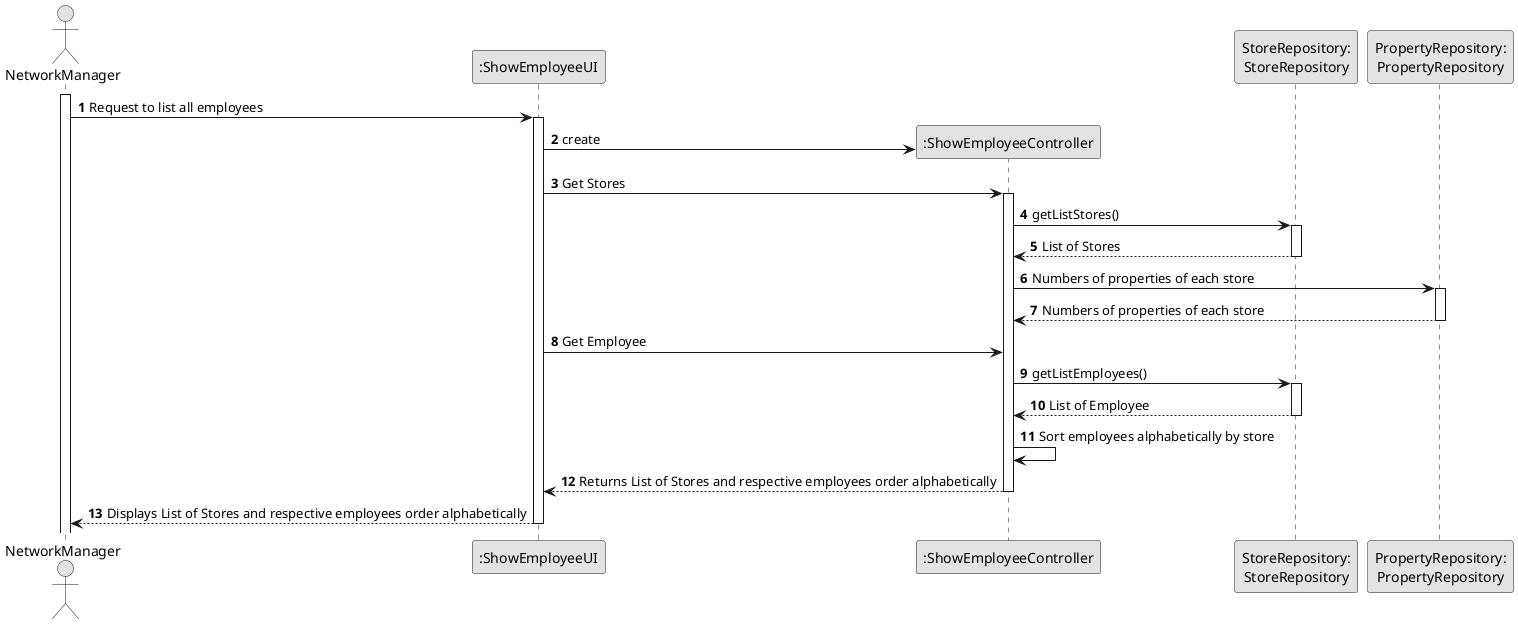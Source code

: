 @startuml
skinparam monochrome true
skinparam packageStyle rectangle
skinparam shadowing false

autonumber

'hide footbox
actor "NetworkManager" as nm
participant ":ShowEmployeeUI" as UI
participant ":ShowEmployeeController" as CTRL
participant "StoreRepository:\nStoreRepository" as StoreRepository
participant "PropertyRepository:\nPropertyRepository" as PropertyRepository


activate nm

        nm -> UI :  Request to list all employees
        activate UI

        UI -> CTRL** : create

        UI -> CTRL : Get Stores
        activate CTRL




CTRL -> StoreRepository: getListStores()
         activate StoreRepository

         StoreRepository --> CTRL: List of Stores

         deactivate StoreRepository

         CTRL->PropertyRepository: Numbers of properties of each store
         activate PropertyRepository
         PropertyRepository-->CTRL:Numbers of properties of each store
         deactivate PropertyRepository

         UI->CTRL: Get Employee

         CTRL->StoreRepository:getListEmployees()
         activate StoreRepository

         StoreRepository --> CTRL: List of Employee
         deactivate StoreRepository

         CTRL->CTRL:Sort employees alphabetically by store
         CTRL --> UI : Returns List of Stores and respective employees order alphabetically
         deactivate CTRL
         UI-->nm: Displays List of Stores and respective employees order alphabetically
        deactivate UI


@enduml